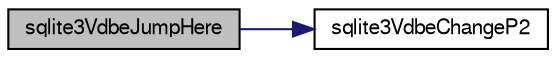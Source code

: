 digraph "sqlite3VdbeJumpHere"
{
  edge [fontname="FreeSans",fontsize="10",labelfontname="FreeSans",labelfontsize="10"];
  node [fontname="FreeSans",fontsize="10",shape=record];
  rankdir="LR";
  Node760651 [label="sqlite3VdbeJumpHere",height=0.2,width=0.4,color="black", fillcolor="grey75", style="filled", fontcolor="black"];
  Node760651 -> Node760652 [color="midnightblue",fontsize="10",style="solid",fontname="FreeSans"];
  Node760652 [label="sqlite3VdbeChangeP2",height=0.2,width=0.4,color="black", fillcolor="white", style="filled",URL="$sqlite3_8c.html#aaf43838cdd2fd0e5e834e2ef214ab26c"];
}
